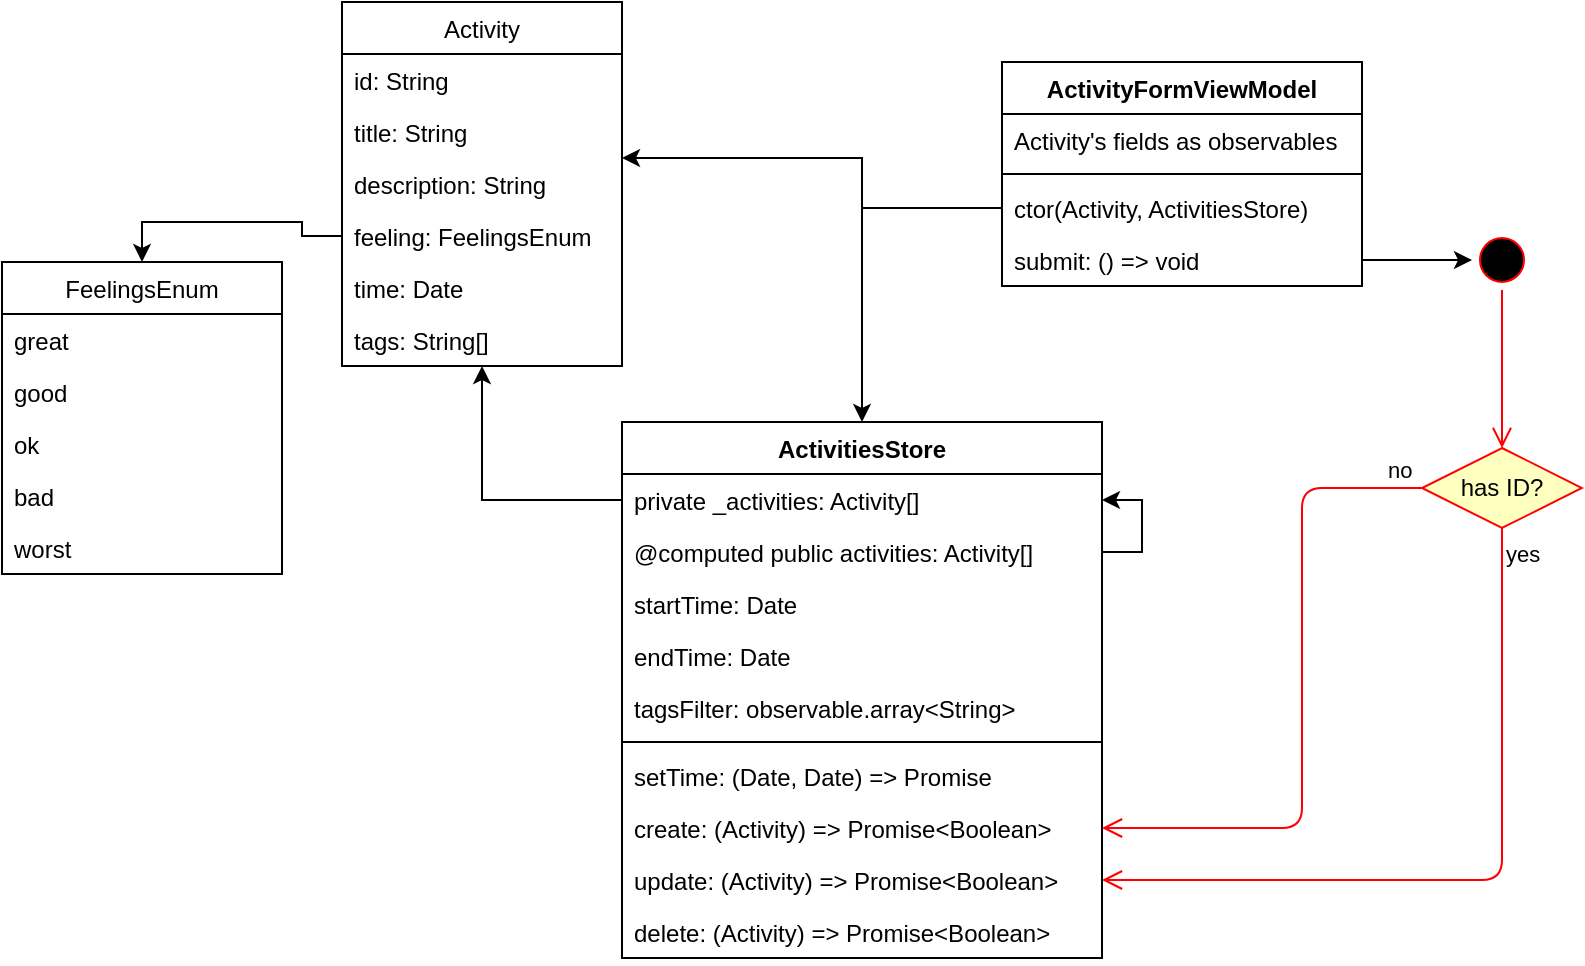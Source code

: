 <mxfile version="14.4.3" type="device"><diagram id="OKBLkfgxcP-Qym9tp_dg" name="Page-1"><mxGraphModel dx="1185" dy="685" grid="1" gridSize="10" guides="1" tooltips="1" connect="1" arrows="1" fold="1" page="0" pageScale="1" pageWidth="850" pageHeight="1100" math="0" shadow="0"><root><mxCell id="0"/><mxCell id="1" parent="0"/><mxCell id="e7hnFMD3HLCHOGBJuJfQ-1" value="Activity" style="swimlane;fontStyle=0;childLayout=stackLayout;horizontal=1;startSize=26;fillColor=none;horizontalStack=0;resizeParent=1;resizeParentMax=0;resizeLast=0;collapsible=1;marginBottom=0;" parent="1" vertex="1"><mxGeometry x="420" y="190" width="140" height="182" as="geometry"/></mxCell><mxCell id="bS4IgNlnP1G4wqwHxw_F-26" value="id: String" style="text;strokeColor=none;fillColor=none;align=left;verticalAlign=top;spacingLeft=4;spacingRight=4;overflow=hidden;rotatable=0;points=[[0,0.5],[1,0.5]];portConstraint=eastwest;" vertex="1" parent="e7hnFMD3HLCHOGBJuJfQ-1"><mxGeometry y="26" width="140" height="26" as="geometry"/></mxCell><mxCell id="e7hnFMD3HLCHOGBJuJfQ-2" value="title: String" style="text;strokeColor=none;fillColor=none;align=left;verticalAlign=top;spacingLeft=4;spacingRight=4;overflow=hidden;rotatable=0;points=[[0,0.5],[1,0.5]];portConstraint=eastwest;" parent="e7hnFMD3HLCHOGBJuJfQ-1" vertex="1"><mxGeometry y="52" width="140" height="26" as="geometry"/></mxCell><mxCell id="e7hnFMD3HLCHOGBJuJfQ-3" value="description: String" style="text;strokeColor=none;fillColor=none;align=left;verticalAlign=top;spacingLeft=4;spacingRight=4;overflow=hidden;rotatable=0;points=[[0,0.5],[1,0.5]];portConstraint=eastwest;" parent="e7hnFMD3HLCHOGBJuJfQ-1" vertex="1"><mxGeometry y="78" width="140" height="26" as="geometry"/></mxCell><mxCell id="e7hnFMD3HLCHOGBJuJfQ-4" value="feeling: FeelingsEnum" style="text;strokeColor=none;fillColor=none;align=left;verticalAlign=top;spacingLeft=4;spacingRight=4;overflow=hidden;rotatable=0;points=[[0,0.5],[1,0.5]];portConstraint=eastwest;" parent="e7hnFMD3HLCHOGBJuJfQ-1" vertex="1"><mxGeometry y="104" width="140" height="26" as="geometry"/></mxCell><mxCell id="e7hnFMD3HLCHOGBJuJfQ-5" value="time: Date" style="text;strokeColor=none;fillColor=none;align=left;verticalAlign=top;spacingLeft=4;spacingRight=4;overflow=hidden;rotatable=0;points=[[0,0.5],[1,0.5]];portConstraint=eastwest;" parent="e7hnFMD3HLCHOGBJuJfQ-1" vertex="1"><mxGeometry y="130" width="140" height="26" as="geometry"/></mxCell><mxCell id="2" value="tags: String[]" style="text;strokeColor=none;fillColor=none;align=left;verticalAlign=top;spacingLeft=4;spacingRight=4;overflow=hidden;rotatable=0;points=[[0,0.5],[1,0.5]];portConstraint=eastwest;" parent="e7hnFMD3HLCHOGBJuJfQ-1" vertex="1"><mxGeometry y="156" width="140" height="26" as="geometry"/></mxCell><mxCell id="e7hnFMD3HLCHOGBJuJfQ-6" value="FeelingsEnum" style="swimlane;fontStyle=0;childLayout=stackLayout;horizontal=1;startSize=26;fillColor=none;horizontalStack=0;resizeParent=1;resizeParentMax=0;resizeLast=0;collapsible=1;marginBottom=0;" parent="1" vertex="1"><mxGeometry x="250" y="320" width="140" height="156" as="geometry"/></mxCell><mxCell id="e7hnFMD3HLCHOGBJuJfQ-7" value="great" style="text;strokeColor=none;fillColor=none;align=left;verticalAlign=top;spacingLeft=4;spacingRight=4;overflow=hidden;rotatable=0;points=[[0,0.5],[1,0.5]];portConstraint=eastwest;" parent="e7hnFMD3HLCHOGBJuJfQ-6" vertex="1"><mxGeometry y="26" width="140" height="26" as="geometry"/></mxCell><mxCell id="e7hnFMD3HLCHOGBJuJfQ-8" value="good" style="text;strokeColor=none;fillColor=none;align=left;verticalAlign=top;spacingLeft=4;spacingRight=4;overflow=hidden;rotatable=0;points=[[0,0.5],[1,0.5]];portConstraint=eastwest;" parent="e7hnFMD3HLCHOGBJuJfQ-6" vertex="1"><mxGeometry y="52" width="140" height="26" as="geometry"/></mxCell><mxCell id="e7hnFMD3HLCHOGBJuJfQ-9" value="ok" style="text;strokeColor=none;fillColor=none;align=left;verticalAlign=top;spacingLeft=4;spacingRight=4;overflow=hidden;rotatable=0;points=[[0,0.5],[1,0.5]];portConstraint=eastwest;" parent="e7hnFMD3HLCHOGBJuJfQ-6" vertex="1"><mxGeometry y="78" width="140" height="26" as="geometry"/></mxCell><mxCell id="e7hnFMD3HLCHOGBJuJfQ-10" value="bad" style="text;strokeColor=none;fillColor=none;align=left;verticalAlign=top;spacingLeft=4;spacingRight=4;overflow=hidden;rotatable=0;points=[[0,0.5],[1,0.5]];portConstraint=eastwest;" parent="e7hnFMD3HLCHOGBJuJfQ-6" vertex="1"><mxGeometry y="104" width="140" height="26" as="geometry"/></mxCell><mxCell id="e7hnFMD3HLCHOGBJuJfQ-11" value="worst" style="text;strokeColor=none;fillColor=none;align=left;verticalAlign=top;spacingLeft=4;spacingRight=4;overflow=hidden;rotatable=0;points=[[0,0.5],[1,0.5]];portConstraint=eastwest;" parent="e7hnFMD3HLCHOGBJuJfQ-6" vertex="1"><mxGeometry y="130" width="140" height="26" as="geometry"/></mxCell><mxCell id="e7hnFMD3HLCHOGBJuJfQ-12" style="edgeStyle=orthogonalEdgeStyle;rounded=0;orthogonalLoop=1;jettySize=auto;html=1;entryX=0.5;entryY=0;entryDx=0;entryDy=0;" parent="1" source="e7hnFMD3HLCHOGBJuJfQ-4" target="e7hnFMD3HLCHOGBJuJfQ-6" edge="1"><mxGeometry relative="1" as="geometry"/></mxCell><mxCell id="bS4IgNlnP1G4wqwHxw_F-2" value="ActivitiesStore" style="swimlane;fontStyle=1;align=center;verticalAlign=top;childLayout=stackLayout;horizontal=1;startSize=26;horizontalStack=0;resizeParent=1;resizeParentMax=0;resizeLast=0;collapsible=1;marginBottom=0;" vertex="1" parent="1"><mxGeometry x="560" y="400" width="240" height="268" as="geometry"/></mxCell><mxCell id="bS4IgNlnP1G4wqwHxw_F-3" value="private _activities: Activity[]" style="text;strokeColor=none;fillColor=none;align=left;verticalAlign=top;spacingLeft=4;spacingRight=4;overflow=hidden;rotatable=0;points=[[0,0.5],[1,0.5]];portConstraint=eastwest;" vertex="1" parent="bS4IgNlnP1G4wqwHxw_F-2"><mxGeometry y="26" width="240" height="26" as="geometry"/></mxCell><mxCell id="bS4IgNlnP1G4wqwHxw_F-16" style="edgeStyle=orthogonalEdgeStyle;rounded=0;orthogonalLoop=1;jettySize=auto;html=1;entryX=1;entryY=0.5;entryDx=0;entryDy=0;" edge="1" parent="bS4IgNlnP1G4wqwHxw_F-2" source="bS4IgNlnP1G4wqwHxw_F-11" target="bS4IgNlnP1G4wqwHxw_F-3"><mxGeometry relative="1" as="geometry"><Array as="points"><mxPoint x="260" y="65"/><mxPoint x="260" y="39"/></Array></mxGeometry></mxCell><mxCell id="bS4IgNlnP1G4wqwHxw_F-11" value="@computed public activities: Activity[]" style="text;strokeColor=none;fillColor=none;align=left;verticalAlign=top;spacingLeft=4;spacingRight=4;overflow=hidden;rotatable=0;points=[[0,0.5],[1,0.5]];portConstraint=eastwest;" vertex="1" parent="bS4IgNlnP1G4wqwHxw_F-2"><mxGeometry y="52" width="240" height="26" as="geometry"/></mxCell><mxCell id="bS4IgNlnP1G4wqwHxw_F-6" value="startTime: Date" style="text;strokeColor=none;fillColor=none;align=left;verticalAlign=top;spacingLeft=4;spacingRight=4;overflow=hidden;rotatable=0;points=[[0,0.5],[1,0.5]];portConstraint=eastwest;" vertex="1" parent="bS4IgNlnP1G4wqwHxw_F-2"><mxGeometry y="78" width="240" height="26" as="geometry"/></mxCell><mxCell id="bS4IgNlnP1G4wqwHxw_F-7" value="endTime: Date" style="text;strokeColor=none;fillColor=none;align=left;verticalAlign=top;spacingLeft=4;spacingRight=4;overflow=hidden;rotatable=0;points=[[0,0.5],[1,0.5]];portConstraint=eastwest;" vertex="1" parent="bS4IgNlnP1G4wqwHxw_F-2"><mxGeometry y="104" width="240" height="26" as="geometry"/></mxCell><mxCell id="bS4IgNlnP1G4wqwHxw_F-8" value="tagsFilter: observable.array&lt;String&gt;" style="text;strokeColor=none;fillColor=none;align=left;verticalAlign=top;spacingLeft=4;spacingRight=4;overflow=hidden;rotatable=0;points=[[0,0.5],[1,0.5]];portConstraint=eastwest;" vertex="1" parent="bS4IgNlnP1G4wqwHxw_F-2"><mxGeometry y="130" width="240" height="26" as="geometry"/></mxCell><mxCell id="bS4IgNlnP1G4wqwHxw_F-4" value="" style="line;strokeWidth=1;fillColor=none;align=left;verticalAlign=middle;spacingTop=-1;spacingLeft=3;spacingRight=3;rotatable=0;labelPosition=right;points=[];portConstraint=eastwest;" vertex="1" parent="bS4IgNlnP1G4wqwHxw_F-2"><mxGeometry y="156" width="240" height="8" as="geometry"/></mxCell><mxCell id="bS4IgNlnP1G4wqwHxw_F-5" value="setTime: (Date, Date) =&gt; Promise" style="text;strokeColor=none;fillColor=none;align=left;verticalAlign=top;spacingLeft=4;spacingRight=4;overflow=hidden;rotatable=0;points=[[0,0.5],[1,0.5]];portConstraint=eastwest;" vertex="1" parent="bS4IgNlnP1G4wqwHxw_F-2"><mxGeometry y="164" width="240" height="26" as="geometry"/></mxCell><mxCell id="bS4IgNlnP1G4wqwHxw_F-21" value="create: (Activity) =&gt; Promise&lt;Boolean&gt;" style="text;strokeColor=none;fillColor=none;align=left;verticalAlign=top;spacingLeft=4;spacingRight=4;overflow=hidden;rotatable=0;points=[[0,0.5],[1,0.5]];portConstraint=eastwest;" vertex="1" parent="bS4IgNlnP1G4wqwHxw_F-2"><mxGeometry y="190" width="240" height="26" as="geometry"/></mxCell><mxCell id="bS4IgNlnP1G4wqwHxw_F-22" value="update: (Activity) =&gt; Promise&lt;Boolean&gt;" style="text;strokeColor=none;fillColor=none;align=left;verticalAlign=top;spacingLeft=4;spacingRight=4;overflow=hidden;rotatable=0;points=[[0,0.5],[1,0.5]];portConstraint=eastwest;" vertex="1" parent="bS4IgNlnP1G4wqwHxw_F-2"><mxGeometry y="216" width="240" height="26" as="geometry"/></mxCell><mxCell id="bS4IgNlnP1G4wqwHxw_F-23" value="delete: (Activity) =&gt; Promise&lt;Boolean&gt;" style="text;strokeColor=none;fillColor=none;align=left;verticalAlign=top;spacingLeft=4;spacingRight=4;overflow=hidden;rotatable=0;points=[[0,0.5],[1,0.5]];portConstraint=eastwest;" vertex="1" parent="bS4IgNlnP1G4wqwHxw_F-2"><mxGeometry y="242" width="240" height="26" as="geometry"/></mxCell><mxCell id="bS4IgNlnP1G4wqwHxw_F-12" style="edgeStyle=orthogonalEdgeStyle;rounded=0;orthogonalLoop=1;jettySize=auto;html=1;" edge="1" parent="1" source="bS4IgNlnP1G4wqwHxw_F-3" target="e7hnFMD3HLCHOGBJuJfQ-1"><mxGeometry relative="1" as="geometry"/></mxCell><mxCell id="bS4IgNlnP1G4wqwHxw_F-17" value="ActivityFormViewModel" style="swimlane;fontStyle=1;align=center;verticalAlign=top;childLayout=stackLayout;horizontal=1;startSize=26;horizontalStack=0;resizeParent=1;resizeParentMax=0;resizeLast=0;collapsible=1;marginBottom=0;" vertex="1" parent="1"><mxGeometry x="750" y="220" width="180" height="112" as="geometry"/></mxCell><mxCell id="bS4IgNlnP1G4wqwHxw_F-18" value="Activity's fields as observables" style="text;strokeColor=none;fillColor=none;align=left;verticalAlign=top;spacingLeft=4;spacingRight=4;overflow=hidden;rotatable=0;points=[[0,0.5],[1,0.5]];portConstraint=eastwest;" vertex="1" parent="bS4IgNlnP1G4wqwHxw_F-17"><mxGeometry y="26" width="180" height="26" as="geometry"/></mxCell><mxCell id="bS4IgNlnP1G4wqwHxw_F-19" value="" style="line;strokeWidth=1;fillColor=none;align=left;verticalAlign=middle;spacingTop=-1;spacingLeft=3;spacingRight=3;rotatable=0;labelPosition=right;points=[];portConstraint=eastwest;" vertex="1" parent="bS4IgNlnP1G4wqwHxw_F-17"><mxGeometry y="52" width="180" height="8" as="geometry"/></mxCell><mxCell id="bS4IgNlnP1G4wqwHxw_F-20" value="ctor(Activity, ActivitiesStore)" style="text;strokeColor=none;fillColor=none;align=left;verticalAlign=top;spacingLeft=4;spacingRight=4;overflow=hidden;rotatable=0;points=[[0,0.5],[1,0.5]];portConstraint=eastwest;" vertex="1" parent="bS4IgNlnP1G4wqwHxw_F-17"><mxGeometry y="60" width="180" height="26" as="geometry"/></mxCell><mxCell id="bS4IgNlnP1G4wqwHxw_F-27" value="submit: () =&gt; void" style="text;strokeColor=none;fillColor=none;align=left;verticalAlign=top;spacingLeft=4;spacingRight=4;overflow=hidden;rotatable=0;points=[[0,0.5],[1,0.5]];portConstraint=eastwest;" vertex="1" parent="bS4IgNlnP1G4wqwHxw_F-17"><mxGeometry y="86" width="180" height="26" as="geometry"/></mxCell><mxCell id="bS4IgNlnP1G4wqwHxw_F-24" style="edgeStyle=orthogonalEdgeStyle;rounded=0;orthogonalLoop=1;jettySize=auto;html=1;" edge="1" parent="1" source="bS4IgNlnP1G4wqwHxw_F-20" target="e7hnFMD3HLCHOGBJuJfQ-1"><mxGeometry relative="1" as="geometry"><Array as="points"><mxPoint x="680" y="293"/><mxPoint x="680" y="268"/></Array></mxGeometry></mxCell><mxCell id="bS4IgNlnP1G4wqwHxw_F-25" style="edgeStyle=orthogonalEdgeStyle;rounded=0;orthogonalLoop=1;jettySize=auto;html=1;" edge="1" parent="1" source="bS4IgNlnP1G4wqwHxw_F-20" target="bS4IgNlnP1G4wqwHxw_F-2"><mxGeometry relative="1" as="geometry"/></mxCell><mxCell id="bS4IgNlnP1G4wqwHxw_F-28" value="" style="ellipse;html=1;shape=startState;fillColor=#000000;strokeColor=#ff0000;" vertex="1" parent="1"><mxGeometry x="985" y="304" width="30" height="30" as="geometry"/></mxCell><mxCell id="bS4IgNlnP1G4wqwHxw_F-29" value="" style="edgeStyle=orthogonalEdgeStyle;html=1;verticalAlign=bottom;endArrow=open;endSize=8;strokeColor=#ff0000;" edge="1" source="bS4IgNlnP1G4wqwHxw_F-28" parent="1" target="bS4IgNlnP1G4wqwHxw_F-31"><mxGeometry relative="1" as="geometry"><mxPoint x="995" y="410" as="targetPoint"/></mxGeometry></mxCell><mxCell id="bS4IgNlnP1G4wqwHxw_F-30" style="edgeStyle=orthogonalEdgeStyle;rounded=0;orthogonalLoop=1;jettySize=auto;html=1;" edge="1" parent="1" source="bS4IgNlnP1G4wqwHxw_F-27" target="bS4IgNlnP1G4wqwHxw_F-28"><mxGeometry relative="1" as="geometry"/></mxCell><mxCell id="bS4IgNlnP1G4wqwHxw_F-31" value="&lt;font color=&quot;#050505&quot;&gt;has ID?&lt;/font&gt;" style="rhombus;whiteSpace=wrap;html=1;fillColor=#ffffc0;strokeColor=#ff0000;" vertex="1" parent="1"><mxGeometry x="960" y="413" width="80" height="40" as="geometry"/></mxCell><mxCell id="bS4IgNlnP1G4wqwHxw_F-32" value="no" style="edgeStyle=orthogonalEdgeStyle;html=1;align=left;verticalAlign=bottom;endArrow=open;endSize=8;strokeColor=#ff0000;entryX=1;entryY=0.5;entryDx=0;entryDy=0;" edge="1" source="bS4IgNlnP1G4wqwHxw_F-31" parent="1" target="bS4IgNlnP1G4wqwHxw_F-21"><mxGeometry x="-0.881" relative="1" as="geometry"><mxPoint x="1140" y="433" as="targetPoint"/><Array as="points"><mxPoint x="900" y="433"/><mxPoint x="900" y="603"/></Array><mxPoint as="offset"/></mxGeometry></mxCell><mxCell id="bS4IgNlnP1G4wqwHxw_F-33" value="yes" style="edgeStyle=orthogonalEdgeStyle;html=1;align=left;verticalAlign=top;endArrow=open;endSize=8;strokeColor=#ff0000;entryX=1;entryY=0.5;entryDx=0;entryDy=0;" edge="1" source="bS4IgNlnP1G4wqwHxw_F-31" parent="1" target="bS4IgNlnP1G4wqwHxw_F-22"><mxGeometry x="-1" relative="1" as="geometry"><mxPoint x="1000" y="513" as="targetPoint"/><Array as="points"><mxPoint x="1000" y="629"/></Array></mxGeometry></mxCell></root></mxGraphModel></diagram></mxfile>